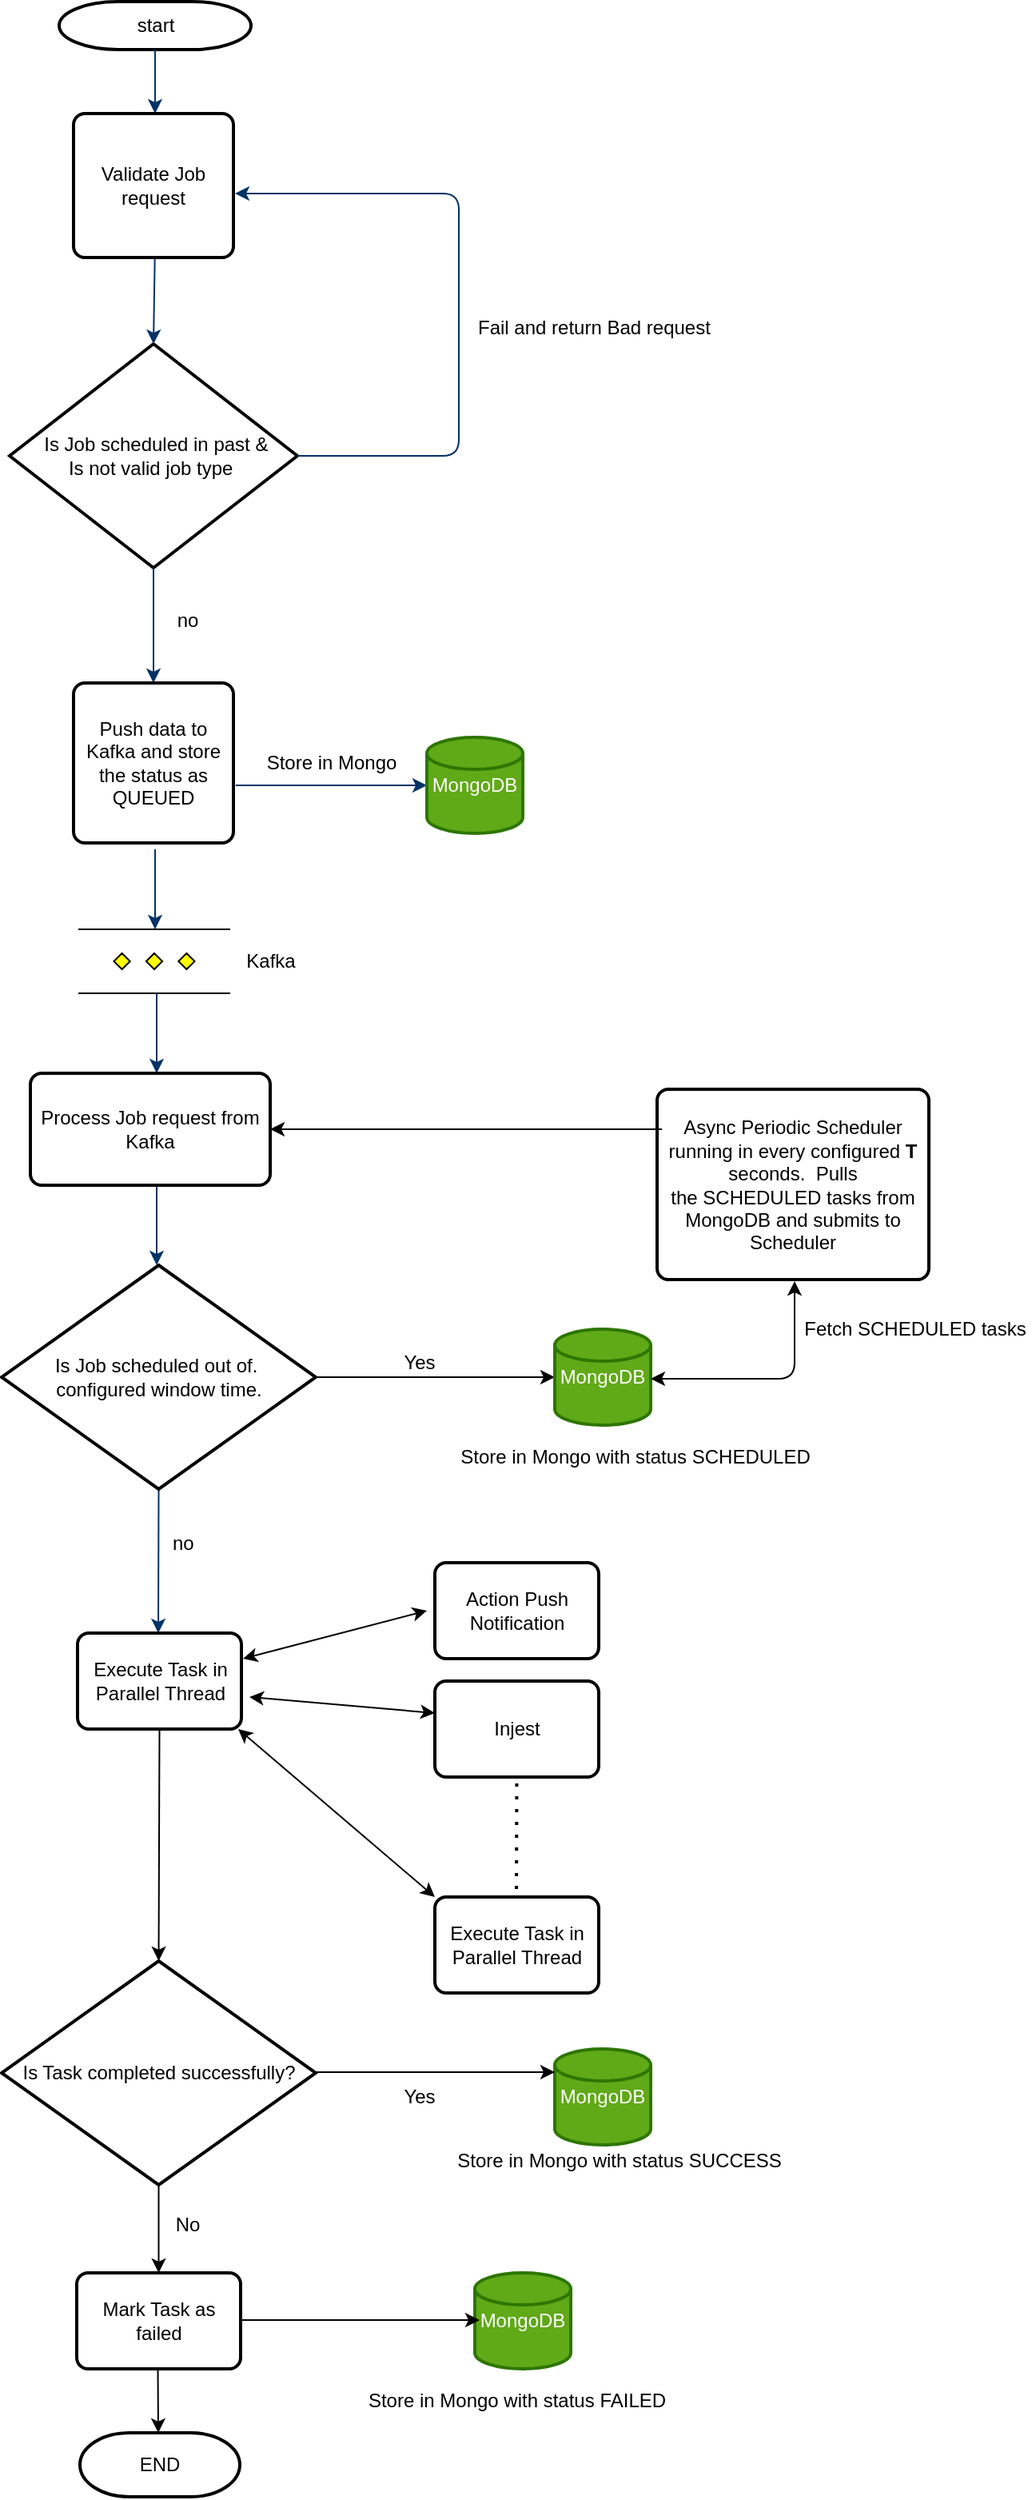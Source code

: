 <mxfile version="14.6.13" type="device"><diagram id="6a731a19-8d31-9384-78a2-239565b7b9f0" name="Page-1"><mxGraphModel dx="946" dy="592" grid="1" gridSize="10" guides="1" tooltips="1" connect="1" arrows="1" fold="1" page="1" pageScale="1" pageWidth="583" pageHeight="827" background="#ffffff" math="0" shadow="0"><root><mxCell id="0"/><mxCell id="1" parent="0"/><mxCell id="2" value="start" style="shape=mxgraph.flowchart.terminator;strokeWidth=2;gradientColor=none;gradientDirection=north;fontStyle=0;html=1;" parent="1" vertex="1"><mxGeometry x="260" y="60" width="120" height="30" as="geometry"/></mxCell><mxCell id="6" value="     Is Job scheduled in past &amp;     Is not valid job type " style="shape=mxgraph.flowchart.decision;strokeWidth=2;gradientColor=none;gradientDirection=north;fontStyle=0;whiteSpace=wrap;" parent="1" vertex="1"><mxGeometry x="229" y="274" width="180" height="140" as="geometry"/></mxCell><mxCell id="7" style="fontStyle=1;strokeColor=#003366;strokeWidth=1;html=1;" parent="1" source="2" edge="1"><mxGeometry relative="1" as="geometry"><mxPoint x="320" y="130" as="targetPoint"/></mxGeometry></mxCell><mxCell id="9" style="entryX=0.5;entryY=0;entryPerimeter=0;fontStyle=1;strokeColor=#003366;strokeWidth=1;html=1;exitX=0.5;exitY=1;exitDx=0;exitDy=0;exitPerimeter=0;" parent="1" target="6" edge="1"><mxGeometry relative="1" as="geometry"><mxPoint x="320" y="210" as="sourcePoint"/></mxGeometry></mxCell><mxCell id="10" value="" style="edgeStyle=elbowEdgeStyle;elbow=horizontal;exitX=1;exitY=0.5;exitPerimeter=0;fontStyle=1;strokeColor=#003366;strokeWidth=1;html=1;" parent="1" source="6" edge="1"><mxGeometry x="381" y="28.5" width="100" height="100" as="geometry"><mxPoint x="750" y="447" as="sourcePoint"/><mxPoint x="370" y="180" as="targetPoint"/><Array as="points"><mxPoint x="510" y="250"/><mxPoint x="545" y="400"/></Array></mxGeometry></mxCell><mxCell id="11" value="Fail and return Bad request" style="text;fontStyle=0;html=1;strokeColor=none;gradientColor=none;fillColor=none;strokeWidth=2;" parent="1" vertex="1"><mxGeometry x="520" y="250" width="40" height="26" as="geometry"/></mxCell><mxCell id="12" value="" style="edgeStyle=elbowEdgeStyle;elbow=horizontal;fontColor=#001933;fontStyle=1;strokeColor=#003366;strokeWidth=1;html=1;entryX=0.5;entryY=0;entryDx=0;entryDy=0;" parent="1" source="6" target="5nTqRkGtMbwKEg2aQBJ7-62" edge="1"><mxGeometry width="100" height="100" as="geometry"><mxPoint y="100" as="sourcePoint"/><mxPoint x="320" y="510" as="targetPoint"/></mxGeometry></mxCell><mxCell id="14" value="no" style="text;fontStyle=0;html=1;strokeColor=none;gradientColor=none;fillColor=none;strokeWidth=2;align=center;" parent="1" vertex="1"><mxGeometry x="320" y="433" width="40" height="26" as="geometry"/></mxCell><mxCell id="16" value="" style="edgeStyle=elbowEdgeStyle;elbow=horizontal;exitX=0.905;exitY=0.5;exitPerimeter=0;fontStyle=1;strokeColor=#003366;strokeWidth=1;html=1;entryX=0;entryY=0.5;entryDx=0;entryDy=0;entryPerimeter=0;" parent="1" target="5nTqRkGtMbwKEg2aQBJ7-63" edge="1"><mxGeometry x="-14" width="100" height="100" as="geometry"><mxPoint x="370.395" y="550" as="sourcePoint"/><mxPoint x="466" y="550" as="targetPoint"/></mxGeometry></mxCell><mxCell id="17" value="" style="edgeStyle=elbowEdgeStyle;elbow=horizontal;fontStyle=1;strokeColor=#003366;strokeWidth=1;html=1;" parent="1" edge="1"><mxGeometry width="100" height="100" as="geometry"><mxPoint x="320" y="590" as="sourcePoint"/><mxPoint x="320" y="640" as="targetPoint"/></mxGeometry></mxCell><mxCell id="21" value="" style="edgeStyle=elbowEdgeStyle;elbow=horizontal;fontStyle=1;strokeColor=#003366;strokeWidth=1;html=1;" parent="1" edge="1"><mxGeometry y="-40" width="100" height="100" as="geometry"><mxPoint x="321" y="680" as="sourcePoint"/><mxPoint x="321" y="730" as="targetPoint"/></mxGeometry></mxCell><mxCell id="23" value="" style="edgeStyle=elbowEdgeStyle;elbow=horizontal;exitX=0.5;exitY=1;exitPerimeter=0;fontStyle=1;strokeColor=#003366;strokeWidth=1;html=1;" parent="1" edge="1"><mxGeometry y="-60" width="100" height="100" as="geometry"><mxPoint x="321" y="800" as="sourcePoint"/><mxPoint x="321" y="850" as="targetPoint"/></mxGeometry></mxCell><mxCell id="25" value="" style="edgeStyle=elbowEdgeStyle;elbow=horizontal;exitX=0.5;exitY=1;exitPerimeter=0;fontStyle=1;strokeColor=#003366;strokeWidth=1;html=1;exitDx=0;exitDy=0;" parent="1" source="5nTqRkGtMbwKEg2aQBJ7-71" edge="1"><mxGeometry width="100" height="100" as="geometry"><mxPoint x="320" y="1001" as="sourcePoint"/><mxPoint x="322" y="1080" as="targetPoint"/></mxGeometry></mxCell><mxCell id="46" value="no" style="text;fontStyle=0;html=1;strokeColor=none;gradientColor=none;fillColor=none;strokeWidth=2;" parent="1" vertex="1"><mxGeometry x="329" y="1010" width="40" height="26" as="geometry"/></mxCell><mxCell id="5nTqRkGtMbwKEg2aQBJ7-59" value="Validate Job request" style="rounded=1;whiteSpace=wrap;html=1;absoluteArcSize=1;arcSize=14;strokeWidth=2;" parent="1" vertex="1"><mxGeometry x="269" y="130" width="100" height="90" as="geometry"/></mxCell><mxCell id="5nTqRkGtMbwKEg2aQBJ7-62" value="Push data to Kafka and store the status as QUEUED" style="rounded=1;whiteSpace=wrap;html=1;absoluteArcSize=1;arcSize=14;strokeWidth=2;" parent="1" vertex="1"><mxGeometry x="269" y="486" width="100" height="100" as="geometry"/></mxCell><mxCell id="5nTqRkGtMbwKEg2aQBJ7-63" value="&lt;span&gt;MongoDB&lt;/span&gt;" style="strokeWidth=2;html=1;shape=mxgraph.flowchart.database;whiteSpace=wrap;fillColor=#60a917;strokeColor=#2D7600;fontColor=#ffffff;" parent="1" vertex="1"><mxGeometry x="490" y="520" width="60" height="60" as="geometry"/></mxCell><mxCell id="5nTqRkGtMbwKEg2aQBJ7-64" value="Store in Mongo" style="text;html=1;align=center;verticalAlign=middle;resizable=0;points=[];autosize=1;strokeColor=none;" parent="1" vertex="1"><mxGeometry x="380" y="526" width="100" height="20" as="geometry"/></mxCell><mxCell id="5nTqRkGtMbwKEg2aQBJ7-68" value="" style="verticalLabelPosition=bottom;verticalAlign=top;html=1;shape=mxgraph.flowchart.parallel_mode;pointerEvents=1" parent="1" vertex="1"><mxGeometry x="272" y="640" width="95" height="40" as="geometry"/></mxCell><mxCell id="5nTqRkGtMbwKEg2aQBJ7-69" value="Kafka" style="text;html=1;align=center;verticalAlign=middle;resizable=0;points=[];autosize=1;strokeColor=none;" parent="1" vertex="1"><mxGeometry x="367" y="650" width="50" height="20" as="geometry"/></mxCell><mxCell id="5nTqRkGtMbwKEg2aQBJ7-70" value="Process Job request from Kafka" style="rounded=1;whiteSpace=wrap;html=1;absoluteArcSize=1;arcSize=14;strokeWidth=2;" parent="1" vertex="1"><mxGeometry x="242" y="730" width="150" height="70" as="geometry"/></mxCell><mxCell id="5nTqRkGtMbwKEg2aQBJ7-73" style="edgeStyle=orthogonalEdgeStyle;rounded=0;orthogonalLoop=1;jettySize=auto;html=1;entryX=0;entryY=0.5;entryDx=0;entryDy=0;entryPerimeter=0;" parent="1" source="5nTqRkGtMbwKEg2aQBJ7-71" target="5nTqRkGtMbwKEg2aQBJ7-79" edge="1"><mxGeometry relative="1" as="geometry"/></mxCell><mxCell id="5nTqRkGtMbwKEg2aQBJ7-71" value="     Is Job scheduled out of.       configured window time." style="strokeWidth=2;shape=mxgraph.flowchart.decision;align=center;whiteSpace=wrap;html=1;" parent="1" vertex="1"><mxGeometry x="224" y="850" width="196.5" height="140" as="geometry"/></mxCell><mxCell id="5nTqRkGtMbwKEg2aQBJ7-72" value="Async Periodic Scheduler running in every configured &lt;b&gt;T&lt;/b&gt; seconds. &amp;nbsp;Pulls the&amp;nbsp;&lt;span&gt;SCHEDULED&lt;/span&gt;&amp;nbsp;tasks from MongoDB and submits to Scheduler" style="rounded=1;whiteSpace=wrap;html=1;absoluteArcSize=1;arcSize=14;strokeWidth=2;" parent="1" vertex="1"><mxGeometry x="634" y="740" width="170" height="119" as="geometry"/></mxCell><mxCell id="5nTqRkGtMbwKEg2aQBJ7-74" value="Yes" style="text;html=1;align=center;verticalAlign=middle;resizable=0;points=[];autosize=1;strokeColor=none;" parent="1" vertex="1"><mxGeometry x="465" y="901" width="40" height="20" as="geometry"/></mxCell><mxCell id="5nTqRkGtMbwKEg2aQBJ7-78" value="" style="endArrow=classic;html=1;entryX=1;entryY=0.5;entryDx=0;entryDy=0;" parent="1" target="5nTqRkGtMbwKEg2aQBJ7-70" edge="1"><mxGeometry width="50" height="50" relative="1" as="geometry"><mxPoint x="600" y="765" as="sourcePoint"/><mxPoint x="600" y="760" as="targetPoint"/><Array as="points"><mxPoint x="640" y="765"/><mxPoint x="630" y="765"/></Array></mxGeometry></mxCell><mxCell id="5nTqRkGtMbwKEg2aQBJ7-79" value="&lt;span&gt;MongoDB&lt;/span&gt;" style="strokeWidth=2;html=1;shape=mxgraph.flowchart.database;whiteSpace=wrap;fillColor=#60a917;strokeColor=#2D7600;fontColor=#ffffff;" parent="1" vertex="1"><mxGeometry x="570" y="890" width="60" height="60" as="geometry"/></mxCell><mxCell id="5nTqRkGtMbwKEg2aQBJ7-80" value="Store in Mongo with status SCHEDULED" style="text;html=1;align=center;verticalAlign=middle;resizable=0;points=[];autosize=1;strokeColor=none;" parent="1" vertex="1"><mxGeometry x="505" y="960" width="230" height="20" as="geometry"/></mxCell><mxCell id="5nTqRkGtMbwKEg2aQBJ7-82" value="" style="endArrow=classic;startArrow=classic;html=1;" parent="1" edge="1"><mxGeometry width="50" height="50" relative="1" as="geometry"><mxPoint x="630" y="921" as="sourcePoint"/><mxPoint x="720" y="860" as="targetPoint"/><Array as="points"><mxPoint x="720" y="921"/></Array></mxGeometry></mxCell><mxCell id="5nTqRkGtMbwKEg2aQBJ7-83" value="Fetch SCHEDULED tasks" style="text;html=1;align=center;verticalAlign=middle;resizable=0;points=[];autosize=1;strokeColor=none;" parent="1" vertex="1"><mxGeometry x="720" y="880" width="150" height="20" as="geometry"/></mxCell><mxCell id="5nTqRkGtMbwKEg2aQBJ7-84" value="Execute Task in Parallel Thread" style="rounded=1;whiteSpace=wrap;html=1;absoluteArcSize=1;arcSize=14;strokeWidth=2;" parent="1" vertex="1"><mxGeometry x="271.5" y="1080" width="102.5" height="60" as="geometry"/></mxCell><mxCell id="5nTqRkGtMbwKEg2aQBJ7-85" value="Is Task completed successfully?" style="strokeWidth=2;shape=mxgraph.flowchart.decision;align=center;whiteSpace=wrap;html=1;" parent="1" vertex="1"><mxGeometry x="224" y="1285" width="196.5" height="140" as="geometry"/></mxCell><mxCell id="5nTqRkGtMbwKEg2aQBJ7-86" value="" style="endArrow=classic;html=1;exitX=0.5;exitY=1;exitDx=0;exitDy=0;entryX=0.5;entryY=0;entryDx=0;entryDy=0;entryPerimeter=0;" parent="1" source="5nTqRkGtMbwKEg2aQBJ7-84" target="5nTqRkGtMbwKEg2aQBJ7-85" edge="1"><mxGeometry width="50" height="50" relative="1" as="geometry"><mxPoint x="300" y="1190" as="sourcePoint"/><mxPoint x="350" y="1140" as="targetPoint"/></mxGeometry></mxCell><mxCell id="5nTqRkGtMbwKEg2aQBJ7-87" value="&lt;span&gt;MongoDB&lt;/span&gt;" style="strokeWidth=2;html=1;shape=mxgraph.flowchart.database;whiteSpace=wrap;fillColor=#60a917;strokeColor=#2D7600;fontColor=#ffffff;" parent="1" vertex="1"><mxGeometry x="570" y="1340" width="60" height="60" as="geometry"/></mxCell><mxCell id="5nTqRkGtMbwKEg2aQBJ7-89" style="edgeStyle=orthogonalEdgeStyle;rounded=0;orthogonalLoop=1;jettySize=auto;html=1;entryX=0;entryY=0.5;entryDx=0;entryDy=0;entryPerimeter=0;" parent="1" edge="1"><mxGeometry relative="1" as="geometry"><mxPoint x="420.5" y="1354.5" as="sourcePoint"/><mxPoint x="570" y="1354.5" as="targetPoint"/></mxGeometry></mxCell><mxCell id="5nTqRkGtMbwKEg2aQBJ7-90" value="Yes" style="text;html=1;align=center;verticalAlign=middle;resizable=0;points=[];autosize=1;strokeColor=none;" parent="1" vertex="1"><mxGeometry x="465" y="1360" width="40" height="20" as="geometry"/></mxCell><mxCell id="5nTqRkGtMbwKEg2aQBJ7-91" value="Store in Mongo with status SUCCESS" style="text;html=1;align=center;verticalAlign=middle;resizable=0;points=[];autosize=1;strokeColor=none;" parent="1" vertex="1"><mxGeometry x="500" y="1400" width="220" height="20" as="geometry"/></mxCell><mxCell id="5nTqRkGtMbwKEg2aQBJ7-92" value="Action Push Notification" style="rounded=1;whiteSpace=wrap;html=1;absoluteArcSize=1;arcSize=14;strokeWidth=2;" parent="1" vertex="1"><mxGeometry x="495" y="1036" width="102.5" height="60" as="geometry"/></mxCell><mxCell id="5nTqRkGtMbwKEg2aQBJ7-93" value="Injest" style="rounded=1;whiteSpace=wrap;html=1;absoluteArcSize=1;arcSize=14;strokeWidth=2;" parent="1" vertex="1"><mxGeometry x="495" y="1110" width="102.5" height="60" as="geometry"/></mxCell><mxCell id="5nTqRkGtMbwKEg2aQBJ7-94" value="Execute Task in Parallel Thread" style="rounded=1;whiteSpace=wrap;html=1;absoluteArcSize=1;arcSize=14;strokeWidth=2;" parent="1" vertex="1"><mxGeometry x="495" y="1245" width="102.5" height="60" as="geometry"/></mxCell><mxCell id="5nTqRkGtMbwKEg2aQBJ7-95" value="" style="endArrow=none;dashed=1;html=1;dashPattern=1 3;strokeWidth=2;entryX=0.5;entryY=1;entryDx=0;entryDy=0;" parent="1" target="5nTqRkGtMbwKEg2aQBJ7-93" edge="1"><mxGeometry width="50" height="50" relative="1" as="geometry"><mxPoint x="546" y="1240" as="sourcePoint"/><mxPoint x="570" y="1170" as="targetPoint"/></mxGeometry></mxCell><mxCell id="5nTqRkGtMbwKEg2aQBJ7-96" value="" style="endArrow=classic;startArrow=classic;html=1;" parent="1" edge="1"><mxGeometry width="50" height="50" relative="1" as="geometry"><mxPoint x="375" y="1096" as="sourcePoint"/><mxPoint x="490" y="1066" as="targetPoint"/></mxGeometry></mxCell><mxCell id="5nTqRkGtMbwKEg2aQBJ7-98" value="" style="endArrow=classic;startArrow=classic;html=1;" parent="1" edge="1"><mxGeometry width="50" height="50" relative="1" as="geometry"><mxPoint x="379" y="1120" as="sourcePoint"/><mxPoint x="495" y="1130" as="targetPoint"/></mxGeometry></mxCell><mxCell id="5nTqRkGtMbwKEg2aQBJ7-99" value="" style="endArrow=classic;startArrow=classic;html=1;entryX=0;entryY=0;entryDx=0;entryDy=0;" parent="1" target="5nTqRkGtMbwKEg2aQBJ7-94" edge="1"><mxGeometry width="50" height="50" relative="1" as="geometry"><mxPoint x="372" y="1140" as="sourcePoint"/><mxPoint x="488" y="1150" as="targetPoint"/></mxGeometry></mxCell><mxCell id="5nTqRkGtMbwKEg2aQBJ7-100" value="MongoDB" style="strokeWidth=2;html=1;shape=mxgraph.flowchart.database;whiteSpace=wrap;fillColor=#60a917;strokeColor=#2D7600;fontColor=#ffffff;" parent="1" vertex="1"><mxGeometry x="520" y="1480" width="60" height="60" as="geometry"/></mxCell><mxCell id="5nTqRkGtMbwKEg2aQBJ7-101" value="Mark Task as failed" style="rounded=1;whiteSpace=wrap;html=1;absoluteArcSize=1;arcSize=14;strokeWidth=2;" parent="1" vertex="1"><mxGeometry x="271" y="1480" width="102.5" height="60" as="geometry"/></mxCell><mxCell id="5nTqRkGtMbwKEg2aQBJ7-104" value="" style="endArrow=classic;html=1;entryX=0.5;entryY=0;entryDx=0;entryDy=0;exitX=0.5;exitY=1;exitDx=0;exitDy=0;exitPerimeter=0;" parent="1" source="5nTqRkGtMbwKEg2aQBJ7-85" target="5nTqRkGtMbwKEg2aQBJ7-101" edge="1"><mxGeometry width="50" height="50" relative="1" as="geometry"><mxPoint x="321.5" y="1445" as="sourcePoint"/><mxPoint x="371.5" y="1395" as="targetPoint"/></mxGeometry></mxCell><mxCell id="5nTqRkGtMbwKEg2aQBJ7-105" value="No" style="text;html=1;align=center;verticalAlign=middle;resizable=0;points=[];autosize=1;strokeColor=none;" parent="1" vertex="1"><mxGeometry x="325" y="1440" width="30" height="20" as="geometry"/></mxCell><mxCell id="5nTqRkGtMbwKEg2aQBJ7-106" style="edgeStyle=orthogonalEdgeStyle;rounded=0;orthogonalLoop=1;jettySize=auto;html=1;entryX=0;entryY=0.5;entryDx=0;entryDy=0;entryPerimeter=0;" parent="1" edge="1"><mxGeometry relative="1" as="geometry"><mxPoint x="373.5" y="1509.5" as="sourcePoint"/><mxPoint x="523" y="1509.5" as="targetPoint"/></mxGeometry></mxCell><mxCell id="5nTqRkGtMbwKEg2aQBJ7-107" value="Store in Mongo with status FAILED" style="text;html=1;align=center;verticalAlign=middle;resizable=0;points=[];autosize=1;strokeColor=none;" parent="1" vertex="1"><mxGeometry x="446.25" y="1550" width="200" height="20" as="geometry"/></mxCell><mxCell id="5nTqRkGtMbwKEg2aQBJ7-109" value="END" style="strokeWidth=2;html=1;shape=mxgraph.flowchart.terminator;whiteSpace=wrap;" parent="1" vertex="1"><mxGeometry x="273" y="1580" width="100" height="40" as="geometry"/></mxCell><mxCell id="5nTqRkGtMbwKEg2aQBJ7-110" value="" style="endArrow=classic;html=1;exitX=0.5;exitY=1;exitDx=0;exitDy=0;exitPerimeter=0;" parent="1" edge="1"><mxGeometry width="50" height="50" relative="1" as="geometry"><mxPoint x="321.75" y="1540" as="sourcePoint"/><mxPoint x="322" y="1580" as="targetPoint"/></mxGeometry></mxCell></root></mxGraphModel></diagram></mxfile>